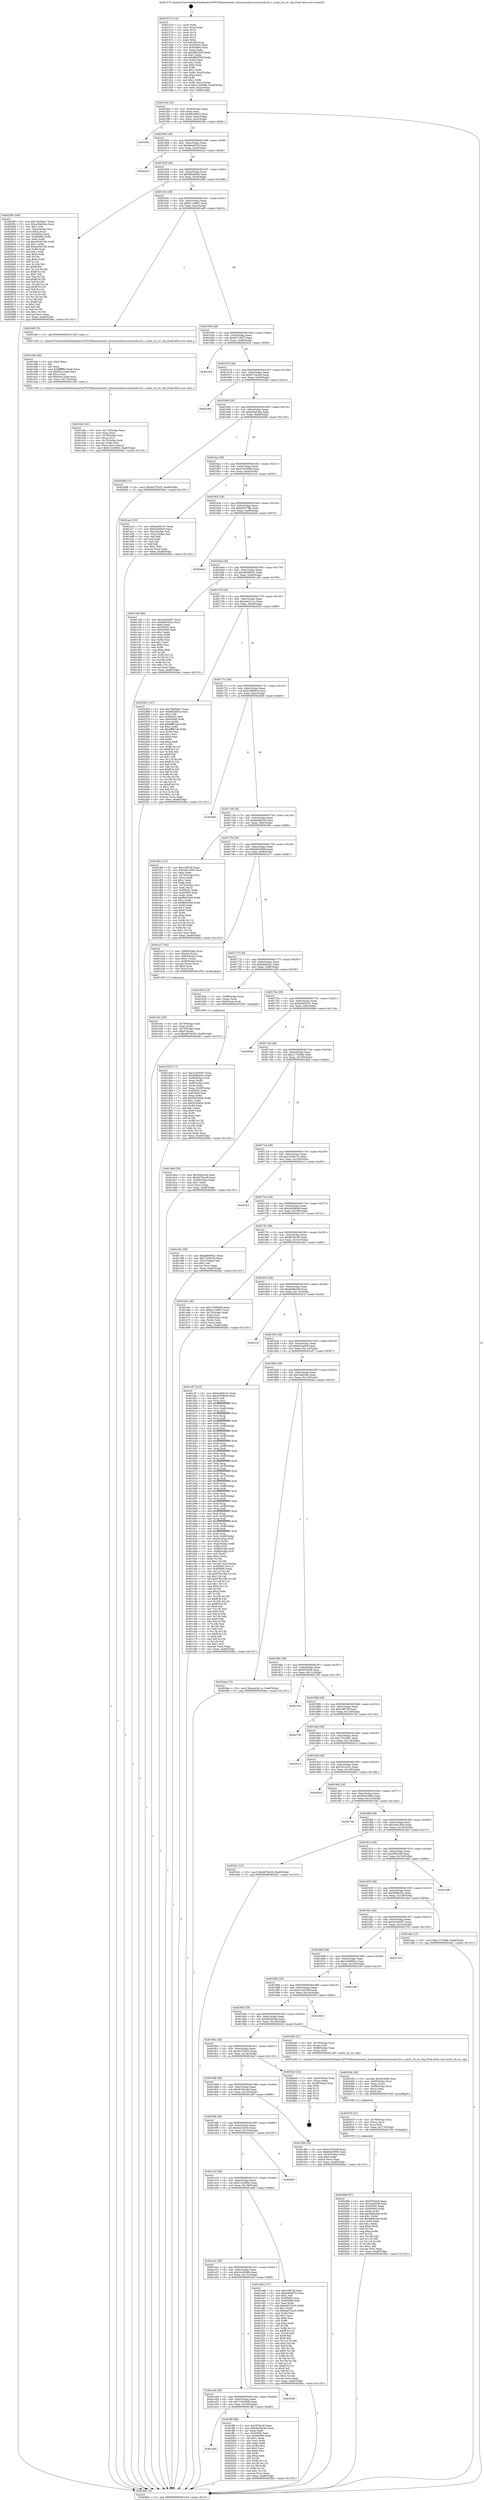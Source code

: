 digraph "0x401570" {
  label = "0x401570 (/mnt/c/Users/mathe/Desktop/tcc/POCII/binaries/extr_linuxsoundsocsunxisun4i-i2s.c_sun4i_i2s_wr_reg_Final-ollvm.out::main(0))"
  labelloc = "t"
  node[shape=record]

  Entry [label="",width=0.3,height=0.3,shape=circle,fillcolor=black,style=filled]
  "0x4015e4" [label="{
     0x4015e4 [32]\l
     | [instrs]\l
     &nbsp;&nbsp;0x4015e4 \<+6\>: mov -0xa8(%rbp),%eax\l
     &nbsp;&nbsp;0x4015ea \<+2\>: mov %eax,%ecx\l
     &nbsp;&nbsp;0x4015ec \<+6\>: sub $0x86249f23,%ecx\l
     &nbsp;&nbsp;0x4015f2 \<+6\>: mov %eax,-0xbc(%rbp)\l
     &nbsp;&nbsp;0x4015f8 \<+6\>: mov %ecx,-0xc0(%rbp)\l
     &nbsp;&nbsp;0x4015fe \<+6\>: je 000000000040236c \<main+0xdfc\>\l
  }"]
  "0x40236c" [label="{
     0x40236c\l
  }", style=dashed]
  "0x401604" [label="{
     0x401604 [28]\l
     | [instrs]\l
     &nbsp;&nbsp;0x401604 \<+5\>: jmp 0000000000401609 \<main+0x99\>\l
     &nbsp;&nbsp;0x401609 \<+6\>: mov -0xbc(%rbp),%eax\l
     &nbsp;&nbsp;0x40160f \<+5\>: sub $0x8daa5676,%eax\l
     &nbsp;&nbsp;0x401614 \<+6\>: mov %eax,-0xc4(%rbp)\l
     &nbsp;&nbsp;0x40161a \<+6\>: je 000000000040222e \<main+0xcbe\>\l
  }"]
  Exit [label="",width=0.3,height=0.3,shape=circle,fillcolor=black,style=filled,peripheries=2]
  "0x40222e" [label="{
     0x40222e\l
  }", style=dashed]
  "0x401620" [label="{
     0x401620 [28]\l
     | [instrs]\l
     &nbsp;&nbsp;0x401620 \<+5\>: jmp 0000000000401625 \<main+0xb5\>\l
     &nbsp;&nbsp;0x401625 \<+6\>: mov -0xbc(%rbp),%eax\l
     &nbsp;&nbsp;0x40162b \<+5\>: sub $0x8f2de63d,%eax\l
     &nbsp;&nbsp;0x401630 \<+6\>: mov %eax,-0xc8(%rbp)\l
     &nbsp;&nbsp;0x401636 \<+6\>: je 00000000004025f6 \<main+0x1086\>\l
  }"]
  "0x40208d" [label="{
     0x40208d [97]\l
     | [instrs]\l
     &nbsp;&nbsp;0x40208d \<+5\>: mov $0x5f78a26,%eax\l
     &nbsp;&nbsp;0x402092 \<+5\>: mov $0x1bbd24b,%esi\l
     &nbsp;&nbsp;0x402097 \<+7\>: mov 0x40505c,%edx\l
     &nbsp;&nbsp;0x40209e \<+8\>: mov 0x405060,%r8d\l
     &nbsp;&nbsp;0x4020a6 \<+3\>: mov %edx,%r9d\l
     &nbsp;&nbsp;0x4020a9 \<+7\>: add $0x49f6c6a9,%r9d\l
     &nbsp;&nbsp;0x4020b0 \<+4\>: sub $0x1,%r9d\l
     &nbsp;&nbsp;0x4020b4 \<+7\>: sub $0x49f6c6a9,%r9d\l
     &nbsp;&nbsp;0x4020bb \<+4\>: imul %r9d,%edx\l
     &nbsp;&nbsp;0x4020bf \<+3\>: and $0x1,%edx\l
     &nbsp;&nbsp;0x4020c2 \<+3\>: cmp $0x0,%edx\l
     &nbsp;&nbsp;0x4020c5 \<+4\>: sete %r10b\l
     &nbsp;&nbsp;0x4020c9 \<+4\>: cmp $0xa,%r8d\l
     &nbsp;&nbsp;0x4020cd \<+4\>: setl %r11b\l
     &nbsp;&nbsp;0x4020d1 \<+3\>: mov %r10b,%bl\l
     &nbsp;&nbsp;0x4020d4 \<+3\>: and %r11b,%bl\l
     &nbsp;&nbsp;0x4020d7 \<+3\>: xor %r11b,%r10b\l
     &nbsp;&nbsp;0x4020da \<+3\>: or %r10b,%bl\l
     &nbsp;&nbsp;0x4020dd \<+3\>: test $0x1,%bl\l
     &nbsp;&nbsp;0x4020e0 \<+3\>: cmovne %esi,%eax\l
     &nbsp;&nbsp;0x4020e3 \<+6\>: mov %eax,-0xa8(%rbp)\l
     &nbsp;&nbsp;0x4020e9 \<+5\>: jmp 00000000004028a1 \<main+0x1331\>\l
  }"]
  "0x4025f6" [label="{
     0x4025f6 [160]\l
     | [instrs]\l
     &nbsp;&nbsp;0x4025f6 \<+5\>: mov $0x78a3bbe7,%eax\l
     &nbsp;&nbsp;0x4025fb \<+5\>: mov $0xa30a02da,%ecx\l
     &nbsp;&nbsp;0x402600 \<+2\>: mov $0x1,%dl\l
     &nbsp;&nbsp;0x402602 \<+7\>: mov -0xa0(%rbp),%rsi\l
     &nbsp;&nbsp;0x402609 \<+6\>: movl $0x0,(%rsi)\l
     &nbsp;&nbsp;0x40260f \<+7\>: mov 0x40505c,%edi\l
     &nbsp;&nbsp;0x402616 \<+8\>: mov 0x405060,%r8d\l
     &nbsp;&nbsp;0x40261e \<+3\>: mov %edi,%r9d\l
     &nbsp;&nbsp;0x402621 \<+7\>: sub $0xa535e7d0,%r9d\l
     &nbsp;&nbsp;0x402628 \<+4\>: sub $0x1,%r9d\l
     &nbsp;&nbsp;0x40262c \<+7\>: add $0xa535e7d0,%r9d\l
     &nbsp;&nbsp;0x402633 \<+4\>: imul %r9d,%edi\l
     &nbsp;&nbsp;0x402637 \<+3\>: and $0x1,%edi\l
     &nbsp;&nbsp;0x40263a \<+3\>: cmp $0x0,%edi\l
     &nbsp;&nbsp;0x40263d \<+4\>: sete %r10b\l
     &nbsp;&nbsp;0x402641 \<+4\>: cmp $0xa,%r8d\l
     &nbsp;&nbsp;0x402645 \<+4\>: setl %r11b\l
     &nbsp;&nbsp;0x402649 \<+3\>: mov %r10b,%bl\l
     &nbsp;&nbsp;0x40264c \<+3\>: xor $0xff,%bl\l
     &nbsp;&nbsp;0x40264f \<+3\>: mov %r11b,%r14b\l
     &nbsp;&nbsp;0x402652 \<+4\>: xor $0xff,%r14b\l
     &nbsp;&nbsp;0x402656 \<+3\>: xor $0x1,%dl\l
     &nbsp;&nbsp;0x402659 \<+3\>: mov %bl,%r15b\l
     &nbsp;&nbsp;0x40265c \<+4\>: and $0xff,%r15b\l
     &nbsp;&nbsp;0x402660 \<+3\>: and %dl,%r10b\l
     &nbsp;&nbsp;0x402663 \<+3\>: mov %r14b,%r12b\l
     &nbsp;&nbsp;0x402666 \<+4\>: and $0xff,%r12b\l
     &nbsp;&nbsp;0x40266a \<+3\>: and %dl,%r11b\l
     &nbsp;&nbsp;0x40266d \<+3\>: or %r10b,%r15b\l
     &nbsp;&nbsp;0x402670 \<+3\>: or %r11b,%r12b\l
     &nbsp;&nbsp;0x402673 \<+3\>: xor %r12b,%r15b\l
     &nbsp;&nbsp;0x402676 \<+3\>: or %r14b,%bl\l
     &nbsp;&nbsp;0x402679 \<+3\>: xor $0xff,%bl\l
     &nbsp;&nbsp;0x40267c \<+3\>: or $0x1,%dl\l
     &nbsp;&nbsp;0x40267f \<+2\>: and %dl,%bl\l
     &nbsp;&nbsp;0x402681 \<+3\>: or %bl,%r15b\l
     &nbsp;&nbsp;0x402684 \<+4\>: test $0x1,%r15b\l
     &nbsp;&nbsp;0x402688 \<+3\>: cmovne %ecx,%eax\l
     &nbsp;&nbsp;0x40268b \<+6\>: mov %eax,-0xa8(%rbp)\l
     &nbsp;&nbsp;0x402691 \<+5\>: jmp 00000000004028a1 \<main+0x1331\>\l
  }"]
  "0x40163c" [label="{
     0x40163c [28]\l
     | [instrs]\l
     &nbsp;&nbsp;0x40163c \<+5\>: jmp 0000000000401641 \<main+0xd1\>\l
     &nbsp;&nbsp;0x401641 \<+6\>: mov -0xbc(%rbp),%eax\l
     &nbsp;&nbsp;0x401647 \<+5\>: sub $0x911c99e7,%eax\l
     &nbsp;&nbsp;0x40164c \<+6\>: mov %eax,-0xcc(%rbp)\l
     &nbsp;&nbsp;0x401652 \<+6\>: je 0000000000401e85 \<main+0x915\>\l
  }"]
  "0x402078" [label="{
     0x402078 [21]\l
     | [instrs]\l
     &nbsp;&nbsp;0x402078 \<+4\>: mov -0x78(%rbp),%rcx\l
     &nbsp;&nbsp;0x40207c \<+3\>: mov (%rcx),%rcx\l
     &nbsp;&nbsp;0x40207f \<+3\>: mov %rcx,%rdi\l
     &nbsp;&nbsp;0x402082 \<+6\>: mov %eax,-0x174(%rbp)\l
     &nbsp;&nbsp;0x402088 \<+5\>: call 0000000000401030 \<free@plt\>\l
     | [calls]\l
     &nbsp;&nbsp;0x401030 \{1\} (unknown)\l
  }"]
  "0x401e85" [label="{
     0x401e85 [5]\l
     | [instrs]\l
     &nbsp;&nbsp;0x401e85 \<+5\>: call 0000000000401160 \<next_i\>\l
     | [calls]\l
     &nbsp;&nbsp;0x401160 \{1\} (/mnt/c/Users/mathe/Desktop/tcc/POCII/binaries/extr_linuxsoundsocsunxisun4i-i2s.c_sun4i_i2s_wr_reg_Final-ollvm.out::next_i)\l
  }"]
  "0x401658" [label="{
     0x401658 [28]\l
     | [instrs]\l
     &nbsp;&nbsp;0x401658 \<+5\>: jmp 000000000040165d \<main+0xed\>\l
     &nbsp;&nbsp;0x40165d \<+6\>: mov -0xbc(%rbp),%eax\l
     &nbsp;&nbsp;0x401663 \<+5\>: sub $0x94718cf7,%eax\l
     &nbsp;&nbsp;0x401668 \<+6\>: mov %eax,-0xd0(%rbp)\l
     &nbsp;&nbsp;0x40166e \<+6\>: je 00000000004024cb \<main+0xf5b\>\l
  }"]
  "0x40205b" [label="{
     0x40205b [29]\l
     | [instrs]\l
     &nbsp;&nbsp;0x40205b \<+10\>: movabs $0x4030d6,%rdi\l
     &nbsp;&nbsp;0x402065 \<+4\>: mov -0x68(%rbp),%rcx\l
     &nbsp;&nbsp;0x402069 \<+2\>: mov %eax,(%rcx)\l
     &nbsp;&nbsp;0x40206b \<+4\>: mov -0x68(%rbp),%rcx\l
     &nbsp;&nbsp;0x40206f \<+2\>: mov (%rcx),%esi\l
     &nbsp;&nbsp;0x402071 \<+2\>: mov $0x0,%al\l
     &nbsp;&nbsp;0x402073 \<+5\>: call 0000000000401040 \<printf@plt\>\l
     | [calls]\l
     &nbsp;&nbsp;0x401040 \{1\} (unknown)\l
  }"]
  "0x4024cb" [label="{
     0x4024cb\l
  }", style=dashed]
  "0x401674" [label="{
     0x401674 [28]\l
     | [instrs]\l
     &nbsp;&nbsp;0x401674 \<+5\>: jmp 0000000000401679 \<main+0x109\>\l
     &nbsp;&nbsp;0x401679 \<+6\>: mov -0xbc(%rbp),%eax\l
     &nbsp;&nbsp;0x40167f \<+5\>: sub $0x971fa354,%eax\l
     &nbsp;&nbsp;0x401684 \<+6\>: mov %eax,-0xd4(%rbp)\l
     &nbsp;&nbsp;0x40168a \<+6\>: je 000000000040238a \<main+0xe1a\>\l
  }"]
  "0x401a64" [label="{
     0x401a64\l
  }", style=dashed]
  "0x40238a" [label="{
     0x40238a\l
  }", style=dashed]
  "0x401690" [label="{
     0x401690 [28]\l
     | [instrs]\l
     &nbsp;&nbsp;0x401690 \<+5\>: jmp 0000000000401695 \<main+0x125\>\l
     &nbsp;&nbsp;0x401695 \<+6\>: mov -0xbc(%rbp),%eax\l
     &nbsp;&nbsp;0x40169b \<+5\>: sub $0xa30a02da,%eax\l
     &nbsp;&nbsp;0x4016a0 \<+6\>: mov %eax,-0xd8(%rbp)\l
     &nbsp;&nbsp;0x4016a6 \<+6\>: je 0000000000402696 \<main+0x1126\>\l
  }"]
  "0x401ff0" [label="{
     0x401ff0 [86]\l
     | [instrs]\l
     &nbsp;&nbsp;0x401ff0 \<+5\>: mov $0x5f78a26,%eax\l
     &nbsp;&nbsp;0x401ff5 \<+5\>: mov $0x46d3a24b,%ecx\l
     &nbsp;&nbsp;0x401ffa \<+2\>: xor %edx,%edx\l
     &nbsp;&nbsp;0x401ffc \<+7\>: mov 0x40505c,%esi\l
     &nbsp;&nbsp;0x402003 \<+7\>: mov 0x405060,%edi\l
     &nbsp;&nbsp;0x40200a \<+3\>: sub $0x1,%edx\l
     &nbsp;&nbsp;0x40200d \<+3\>: mov %esi,%r8d\l
     &nbsp;&nbsp;0x402010 \<+3\>: add %edx,%r8d\l
     &nbsp;&nbsp;0x402013 \<+4\>: imul %r8d,%esi\l
     &nbsp;&nbsp;0x402017 \<+3\>: and $0x1,%esi\l
     &nbsp;&nbsp;0x40201a \<+3\>: cmp $0x0,%esi\l
     &nbsp;&nbsp;0x40201d \<+4\>: sete %r9b\l
     &nbsp;&nbsp;0x402021 \<+3\>: cmp $0xa,%edi\l
     &nbsp;&nbsp;0x402024 \<+4\>: setl %r10b\l
     &nbsp;&nbsp;0x402028 \<+3\>: mov %r9b,%r11b\l
     &nbsp;&nbsp;0x40202b \<+3\>: and %r10b,%r11b\l
     &nbsp;&nbsp;0x40202e \<+3\>: xor %r10b,%r9b\l
     &nbsp;&nbsp;0x402031 \<+3\>: or %r9b,%r11b\l
     &nbsp;&nbsp;0x402034 \<+4\>: test $0x1,%r11b\l
     &nbsp;&nbsp;0x402038 \<+3\>: cmovne %ecx,%eax\l
     &nbsp;&nbsp;0x40203b \<+6\>: mov %eax,-0xa8(%rbp)\l
     &nbsp;&nbsp;0x402041 \<+5\>: jmp 00000000004028a1 \<main+0x1331\>\l
  }"]
  "0x402696" [label="{
     0x402696 [15]\l
     | [instrs]\l
     &nbsp;&nbsp;0x402696 \<+10\>: movl $0x4a370325,-0xa8(%rbp)\l
     &nbsp;&nbsp;0x4026a0 \<+5\>: jmp 00000000004028a1 \<main+0x1331\>\l
  }"]
  "0x4016ac" [label="{
     0x4016ac [28]\l
     | [instrs]\l
     &nbsp;&nbsp;0x4016ac \<+5\>: jmp 00000000004016b1 \<main+0x141\>\l
     &nbsp;&nbsp;0x4016b1 \<+6\>: mov -0xbc(%rbp),%eax\l
     &nbsp;&nbsp;0x4016b7 \<+5\>: sub $0xa7a2006b,%eax\l
     &nbsp;&nbsp;0x4016bc \<+6\>: mov %eax,-0xdc(%rbp)\l
     &nbsp;&nbsp;0x4016c2 \<+6\>: je 0000000000401ac2 \<main+0x552\>\l
  }"]
  "0x401a48" [label="{
     0x401a48 [28]\l
     | [instrs]\l
     &nbsp;&nbsp;0x401a48 \<+5\>: jmp 0000000000401a4d \<main+0x4dd\>\l
     &nbsp;&nbsp;0x401a4d \<+6\>: mov -0xbc(%rbp),%eax\l
     &nbsp;&nbsp;0x401a53 \<+5\>: sub $0x715056d6,%eax\l
     &nbsp;&nbsp;0x401a58 \<+6\>: mov %eax,-0x160(%rbp)\l
     &nbsp;&nbsp;0x401a5e \<+6\>: je 0000000000401ff0 \<main+0xa80\>\l
  }"]
  "0x401ac2" [label="{
     0x401ac2 [53]\l
     | [instrs]\l
     &nbsp;&nbsp;0x401ac2 \<+5\>: mov $0xbe494101,%eax\l
     &nbsp;&nbsp;0x401ac7 \<+5\>: mov $0xfc43a9c9,%ecx\l
     &nbsp;&nbsp;0x401acc \<+6\>: mov -0xa2(%rbp),%dl\l
     &nbsp;&nbsp;0x401ad2 \<+7\>: mov -0xa1(%rbp),%sil\l
     &nbsp;&nbsp;0x401ad9 \<+3\>: mov %dl,%dil\l
     &nbsp;&nbsp;0x401adc \<+3\>: and %sil,%dil\l
     &nbsp;&nbsp;0x401adf \<+3\>: xor %sil,%dl\l
     &nbsp;&nbsp;0x401ae2 \<+3\>: or %dl,%dil\l
     &nbsp;&nbsp;0x401ae5 \<+4\>: test $0x1,%dil\l
     &nbsp;&nbsp;0x401ae9 \<+3\>: cmovne %ecx,%eax\l
     &nbsp;&nbsp;0x401aec \<+6\>: mov %eax,-0xa8(%rbp)\l
     &nbsp;&nbsp;0x401af2 \<+5\>: jmp 00000000004028a1 \<main+0x1331\>\l
  }"]
  "0x4016c8" [label="{
     0x4016c8 [28]\l
     | [instrs]\l
     &nbsp;&nbsp;0x4016c8 \<+5\>: jmp 00000000004016cd \<main+0x15d\>\l
     &nbsp;&nbsp;0x4016cd \<+6\>: mov -0xbc(%rbp),%eax\l
     &nbsp;&nbsp;0x4016d3 \<+5\>: sub $0xa85279fa,%eax\l
     &nbsp;&nbsp;0x4016d8 \<+6\>: mov %eax,-0xe0(%rbp)\l
     &nbsp;&nbsp;0x4016de \<+6\>: je 00000000004024ed \<main+0xf7d\>\l
  }"]
  "0x4028a1" [label="{
     0x4028a1 [5]\l
     | [instrs]\l
     &nbsp;&nbsp;0x4028a1 \<+5\>: jmp 00000000004015e4 \<main+0x74\>\l
  }"]
  "0x401570" [label="{
     0x401570 [116]\l
     | [instrs]\l
     &nbsp;&nbsp;0x401570 \<+1\>: push %rbp\l
     &nbsp;&nbsp;0x401571 \<+3\>: mov %rsp,%rbp\l
     &nbsp;&nbsp;0x401574 \<+2\>: push %r15\l
     &nbsp;&nbsp;0x401576 \<+2\>: push %r14\l
     &nbsp;&nbsp;0x401578 \<+2\>: push %r13\l
     &nbsp;&nbsp;0x40157a \<+2\>: push %r12\l
     &nbsp;&nbsp;0x40157c \<+1\>: push %rbx\l
     &nbsp;&nbsp;0x40157d \<+7\>: sub $0x188,%rsp\l
     &nbsp;&nbsp;0x401584 \<+7\>: mov 0x40505c,%eax\l
     &nbsp;&nbsp;0x40158b \<+7\>: mov 0x405060,%ecx\l
     &nbsp;&nbsp;0x401592 \<+2\>: mov %eax,%edx\l
     &nbsp;&nbsp;0x401594 \<+6\>: sub $0xdf62592f,%edx\l
     &nbsp;&nbsp;0x40159a \<+3\>: sub $0x1,%edx\l
     &nbsp;&nbsp;0x40159d \<+6\>: add $0xdf62592f,%edx\l
     &nbsp;&nbsp;0x4015a3 \<+3\>: imul %edx,%eax\l
     &nbsp;&nbsp;0x4015a6 \<+3\>: and $0x1,%eax\l
     &nbsp;&nbsp;0x4015a9 \<+3\>: cmp $0x0,%eax\l
     &nbsp;&nbsp;0x4015ac \<+4\>: sete %r8b\l
     &nbsp;&nbsp;0x4015b0 \<+4\>: and $0x1,%r8b\l
     &nbsp;&nbsp;0x4015b4 \<+7\>: mov %r8b,-0xa2(%rbp)\l
     &nbsp;&nbsp;0x4015bb \<+3\>: cmp $0xa,%ecx\l
     &nbsp;&nbsp;0x4015be \<+4\>: setl %r8b\l
     &nbsp;&nbsp;0x4015c2 \<+4\>: and $0x1,%r8b\l
     &nbsp;&nbsp;0x4015c6 \<+7\>: mov %r8b,-0xa1(%rbp)\l
     &nbsp;&nbsp;0x4015cd \<+10\>: movl $0xa7a2006b,-0xa8(%rbp)\l
     &nbsp;&nbsp;0x4015d7 \<+6\>: mov %edi,-0xac(%rbp)\l
     &nbsp;&nbsp;0x4015dd \<+7\>: mov %rsi,-0xb8(%rbp)\l
  }"]
  "0x40254f" [label="{
     0x40254f\l
  }", style=dashed]
  "0x4024ed" [label="{
     0x4024ed\l
  }", style=dashed]
  "0x4016e4" [label="{
     0x4016e4 [28]\l
     | [instrs]\l
     &nbsp;&nbsp;0x4016e4 \<+5\>: jmp 00000000004016e9 \<main+0x179\>\l
     &nbsp;&nbsp;0x4016e9 \<+6\>: mov -0xbc(%rbp),%eax\l
     &nbsp;&nbsp;0x4016ef \<+5\>: sub $0xa8b08921,%eax\l
     &nbsp;&nbsp;0x4016f4 \<+6\>: mov %eax,-0xe4(%rbp)\l
     &nbsp;&nbsp;0x4016fa \<+6\>: je 0000000000401cd0 \<main+0x760\>\l
  }"]
  "0x401a2c" [label="{
     0x401a2c [28]\l
     | [instrs]\l
     &nbsp;&nbsp;0x401a2c \<+5\>: jmp 0000000000401a31 \<main+0x4c1\>\l
     &nbsp;&nbsp;0x401a31 \<+6\>: mov -0xbc(%rbp),%eax\l
     &nbsp;&nbsp;0x401a37 \<+5\>: sub $0x53a3048b,%eax\l
     &nbsp;&nbsp;0x401a3c \<+6\>: mov %eax,-0x15c(%rbp)\l
     &nbsp;&nbsp;0x401a42 \<+6\>: je 000000000040254f \<main+0xfdf\>\l
  }"]
  "0x401cd0" [label="{
     0x401cd0 [86]\l
     | [instrs]\l
     &nbsp;&nbsp;0x401cd0 \<+5\>: mov $0x3c434597,%eax\l
     &nbsp;&nbsp;0x401cd5 \<+5\>: mov $0xbdf4342c,%ecx\l
     &nbsp;&nbsp;0x401cda \<+2\>: xor %edx,%edx\l
     &nbsp;&nbsp;0x401cdc \<+7\>: mov 0x40505c,%esi\l
     &nbsp;&nbsp;0x401ce3 \<+7\>: mov 0x405060,%edi\l
     &nbsp;&nbsp;0x401cea \<+3\>: sub $0x1,%edx\l
     &nbsp;&nbsp;0x401ced \<+3\>: mov %esi,%r8d\l
     &nbsp;&nbsp;0x401cf0 \<+3\>: add %edx,%r8d\l
     &nbsp;&nbsp;0x401cf3 \<+4\>: imul %r8d,%esi\l
     &nbsp;&nbsp;0x401cf7 \<+3\>: and $0x1,%esi\l
     &nbsp;&nbsp;0x401cfa \<+3\>: cmp $0x0,%esi\l
     &nbsp;&nbsp;0x401cfd \<+4\>: sete %r9b\l
     &nbsp;&nbsp;0x401d01 \<+3\>: cmp $0xa,%edi\l
     &nbsp;&nbsp;0x401d04 \<+4\>: setl %r10b\l
     &nbsp;&nbsp;0x401d08 \<+3\>: mov %r9b,%r11b\l
     &nbsp;&nbsp;0x401d0b \<+3\>: and %r10b,%r11b\l
     &nbsp;&nbsp;0x401d0e \<+3\>: xor %r10b,%r9b\l
     &nbsp;&nbsp;0x401d11 \<+3\>: or %r9b,%r11b\l
     &nbsp;&nbsp;0x401d14 \<+4\>: test $0x1,%r11b\l
     &nbsp;&nbsp;0x401d18 \<+3\>: cmovne %ecx,%eax\l
     &nbsp;&nbsp;0x401d1b \<+6\>: mov %eax,-0xa8(%rbp)\l
     &nbsp;&nbsp;0x401d21 \<+5\>: jmp 00000000004028a1 \<main+0x1331\>\l
  }"]
  "0x401700" [label="{
     0x401700 [28]\l
     | [instrs]\l
     &nbsp;&nbsp;0x401700 \<+5\>: jmp 0000000000401705 \<main+0x195\>\l
     &nbsp;&nbsp;0x401705 \<+6\>: mov -0xbc(%rbp),%eax\l
     &nbsp;&nbsp;0x40170b \<+5\>: sub $0xacb2a11a,%eax\l
     &nbsp;&nbsp;0x401710 \<+6\>: mov %eax,-0xe8(%rbp)\l
     &nbsp;&nbsp;0x401716 \<+6\>: je 0000000000402563 \<main+0xff3\>\l
  }"]
  "0x401edb" [label="{
     0x401edb [147]\l
     | [instrs]\l
     &nbsp;&nbsp;0x401edb \<+5\>: mov $0xcc8f728,%eax\l
     &nbsp;&nbsp;0x401ee0 \<+5\>: mov $0xb4efe078,%ecx\l
     &nbsp;&nbsp;0x401ee5 \<+2\>: mov $0x1,%dl\l
     &nbsp;&nbsp;0x401ee7 \<+7\>: mov 0x40505c,%esi\l
     &nbsp;&nbsp;0x401eee \<+7\>: mov 0x405060,%edi\l
     &nbsp;&nbsp;0x401ef5 \<+3\>: mov %esi,%r8d\l
     &nbsp;&nbsp;0x401ef8 \<+7\>: add $0xba972a25,%r8d\l
     &nbsp;&nbsp;0x401eff \<+4\>: sub $0x1,%r8d\l
     &nbsp;&nbsp;0x401f03 \<+7\>: sub $0xba972a25,%r8d\l
     &nbsp;&nbsp;0x401f0a \<+4\>: imul %r8d,%esi\l
     &nbsp;&nbsp;0x401f0e \<+3\>: and $0x1,%esi\l
     &nbsp;&nbsp;0x401f11 \<+3\>: cmp $0x0,%esi\l
     &nbsp;&nbsp;0x401f14 \<+4\>: sete %r9b\l
     &nbsp;&nbsp;0x401f18 \<+3\>: cmp $0xa,%edi\l
     &nbsp;&nbsp;0x401f1b \<+4\>: setl %r10b\l
     &nbsp;&nbsp;0x401f1f \<+3\>: mov %r9b,%r11b\l
     &nbsp;&nbsp;0x401f22 \<+4\>: xor $0xff,%r11b\l
     &nbsp;&nbsp;0x401f26 \<+3\>: mov %r10b,%bl\l
     &nbsp;&nbsp;0x401f29 \<+3\>: xor $0xff,%bl\l
     &nbsp;&nbsp;0x401f2c \<+3\>: xor $0x0,%dl\l
     &nbsp;&nbsp;0x401f2f \<+3\>: mov %r11b,%r14b\l
     &nbsp;&nbsp;0x401f32 \<+4\>: and $0x0,%r14b\l
     &nbsp;&nbsp;0x401f36 \<+3\>: and %dl,%r9b\l
     &nbsp;&nbsp;0x401f39 \<+3\>: mov %bl,%r15b\l
     &nbsp;&nbsp;0x401f3c \<+4\>: and $0x0,%r15b\l
     &nbsp;&nbsp;0x401f40 \<+3\>: and %dl,%r10b\l
     &nbsp;&nbsp;0x401f43 \<+3\>: or %r9b,%r14b\l
     &nbsp;&nbsp;0x401f46 \<+3\>: or %r10b,%r15b\l
     &nbsp;&nbsp;0x401f49 \<+3\>: xor %r15b,%r14b\l
     &nbsp;&nbsp;0x401f4c \<+3\>: or %bl,%r11b\l
     &nbsp;&nbsp;0x401f4f \<+4\>: xor $0xff,%r11b\l
     &nbsp;&nbsp;0x401f53 \<+3\>: or $0x0,%dl\l
     &nbsp;&nbsp;0x401f56 \<+3\>: and %dl,%r11b\l
     &nbsp;&nbsp;0x401f59 \<+3\>: or %r11b,%r14b\l
     &nbsp;&nbsp;0x401f5c \<+4\>: test $0x1,%r14b\l
     &nbsp;&nbsp;0x401f60 \<+3\>: cmovne %ecx,%eax\l
     &nbsp;&nbsp;0x401f63 \<+6\>: mov %eax,-0xa8(%rbp)\l
     &nbsp;&nbsp;0x401f69 \<+5\>: jmp 00000000004028a1 \<main+0x1331\>\l
  }"]
  "0x402563" [label="{
     0x402563 [147]\l
     | [instrs]\l
     &nbsp;&nbsp;0x402563 \<+5\>: mov $0x78a3bbe7,%eax\l
     &nbsp;&nbsp;0x402568 \<+5\>: mov $0x8f2de63d,%ecx\l
     &nbsp;&nbsp;0x40256d \<+2\>: mov $0x1,%dl\l
     &nbsp;&nbsp;0x40256f \<+7\>: mov 0x40505c,%esi\l
     &nbsp;&nbsp;0x402576 \<+7\>: mov 0x405060,%edi\l
     &nbsp;&nbsp;0x40257d \<+3\>: mov %esi,%r8d\l
     &nbsp;&nbsp;0x402580 \<+7\>: add $0xbfff91a8,%r8d\l
     &nbsp;&nbsp;0x402587 \<+4\>: sub $0x1,%r8d\l
     &nbsp;&nbsp;0x40258b \<+7\>: sub $0xbfff91a8,%r8d\l
     &nbsp;&nbsp;0x402592 \<+4\>: imul %r8d,%esi\l
     &nbsp;&nbsp;0x402596 \<+3\>: and $0x1,%esi\l
     &nbsp;&nbsp;0x402599 \<+3\>: cmp $0x0,%esi\l
     &nbsp;&nbsp;0x40259c \<+4\>: sete %r9b\l
     &nbsp;&nbsp;0x4025a0 \<+3\>: cmp $0xa,%edi\l
     &nbsp;&nbsp;0x4025a3 \<+4\>: setl %r10b\l
     &nbsp;&nbsp;0x4025a7 \<+3\>: mov %r9b,%r11b\l
     &nbsp;&nbsp;0x4025aa \<+4\>: xor $0xff,%r11b\l
     &nbsp;&nbsp;0x4025ae \<+3\>: mov %r10b,%bl\l
     &nbsp;&nbsp;0x4025b1 \<+3\>: xor $0xff,%bl\l
     &nbsp;&nbsp;0x4025b4 \<+3\>: xor $0x1,%dl\l
     &nbsp;&nbsp;0x4025b7 \<+3\>: mov %r11b,%r14b\l
     &nbsp;&nbsp;0x4025ba \<+4\>: and $0xff,%r14b\l
     &nbsp;&nbsp;0x4025be \<+3\>: and %dl,%r9b\l
     &nbsp;&nbsp;0x4025c1 \<+3\>: mov %bl,%r15b\l
     &nbsp;&nbsp;0x4025c4 \<+4\>: and $0xff,%r15b\l
     &nbsp;&nbsp;0x4025c8 \<+3\>: and %dl,%r10b\l
     &nbsp;&nbsp;0x4025cb \<+3\>: or %r9b,%r14b\l
     &nbsp;&nbsp;0x4025ce \<+3\>: or %r10b,%r15b\l
     &nbsp;&nbsp;0x4025d1 \<+3\>: xor %r15b,%r14b\l
     &nbsp;&nbsp;0x4025d4 \<+3\>: or %bl,%r11b\l
     &nbsp;&nbsp;0x4025d7 \<+4\>: xor $0xff,%r11b\l
     &nbsp;&nbsp;0x4025db \<+3\>: or $0x1,%dl\l
     &nbsp;&nbsp;0x4025de \<+3\>: and %dl,%r11b\l
     &nbsp;&nbsp;0x4025e1 \<+3\>: or %r11b,%r14b\l
     &nbsp;&nbsp;0x4025e4 \<+4\>: test $0x1,%r14b\l
     &nbsp;&nbsp;0x4025e8 \<+3\>: cmovne %ecx,%eax\l
     &nbsp;&nbsp;0x4025eb \<+6\>: mov %eax,-0xa8(%rbp)\l
     &nbsp;&nbsp;0x4025f1 \<+5\>: jmp 00000000004028a1 \<main+0x1331\>\l
  }"]
  "0x40171c" [label="{
     0x40171c [28]\l
     | [instrs]\l
     &nbsp;&nbsp;0x40171c \<+5\>: jmp 0000000000401721 \<main+0x1b1\>\l
     &nbsp;&nbsp;0x401721 \<+6\>: mov -0xbc(%rbp),%eax\l
     &nbsp;&nbsp;0x401727 \<+5\>: sub $0xb1f9b8c4,%eax\l
     &nbsp;&nbsp;0x40172c \<+6\>: mov %eax,-0xec(%rbp)\l
     &nbsp;&nbsp;0x401732 \<+6\>: je 00000000004020fd \<main+0xb8d\>\l
  }"]
  "0x401a10" [label="{
     0x401a10 [28]\l
     | [instrs]\l
     &nbsp;&nbsp;0x401a10 \<+5\>: jmp 0000000000401a15 \<main+0x4a5\>\l
     &nbsp;&nbsp;0x401a15 \<+6\>: mov -0xbc(%rbp),%eax\l
     &nbsp;&nbsp;0x401a1b \<+5\>: sub $0x5122495b,%eax\l
     &nbsp;&nbsp;0x401a20 \<+6\>: mov %eax,-0x158(%rbp)\l
     &nbsp;&nbsp;0x401a26 \<+6\>: je 0000000000401edb \<main+0x96b\>\l
  }"]
  "0x4020fd" [label="{
     0x4020fd\l
  }", style=dashed]
  "0x401738" [label="{
     0x401738 [28]\l
     | [instrs]\l
     &nbsp;&nbsp;0x401738 \<+5\>: jmp 000000000040173d \<main+0x1cd\>\l
     &nbsp;&nbsp;0x40173d \<+6\>: mov -0xbc(%rbp),%eax\l
     &nbsp;&nbsp;0x401743 \<+5\>: sub $0xb4efe078,%eax\l
     &nbsp;&nbsp;0x401748 \<+6\>: mov %eax,-0xf0(%rbp)\l
     &nbsp;&nbsp;0x40174e \<+6\>: je 0000000000401f6e \<main+0x9fe\>\l
  }"]
  "0x402827" [label="{
     0x402827\l
  }", style=dashed]
  "0x401f6e" [label="{
     0x401f6e [115]\l
     | [instrs]\l
     &nbsp;&nbsp;0x401f6e \<+5\>: mov $0xcc8f728,%eax\l
     &nbsp;&nbsp;0x401f73 \<+5\>: mov $0x2dd12f95,%ecx\l
     &nbsp;&nbsp;0x401f78 \<+2\>: xor %edx,%edx\l
     &nbsp;&nbsp;0x401f7a \<+4\>: mov -0x70(%rbp),%rsi\l
     &nbsp;&nbsp;0x401f7e \<+2\>: mov (%rsi),%edi\l
     &nbsp;&nbsp;0x401f80 \<+3\>: sub $0x1,%edx\l
     &nbsp;&nbsp;0x401f83 \<+2\>: sub %edx,%edi\l
     &nbsp;&nbsp;0x401f85 \<+4\>: mov -0x70(%rbp),%rsi\l
     &nbsp;&nbsp;0x401f89 \<+2\>: mov %edi,(%rsi)\l
     &nbsp;&nbsp;0x401f8b \<+7\>: mov 0x40505c,%edx\l
     &nbsp;&nbsp;0x401f92 \<+7\>: mov 0x405060,%edi\l
     &nbsp;&nbsp;0x401f99 \<+3\>: mov %edx,%r8d\l
     &nbsp;&nbsp;0x401f9c \<+7\>: add $0xff3d329d,%r8d\l
     &nbsp;&nbsp;0x401fa3 \<+4\>: sub $0x1,%r8d\l
     &nbsp;&nbsp;0x401fa7 \<+7\>: sub $0xff3d329d,%r8d\l
     &nbsp;&nbsp;0x401fae \<+4\>: imul %r8d,%edx\l
     &nbsp;&nbsp;0x401fb2 \<+3\>: and $0x1,%edx\l
     &nbsp;&nbsp;0x401fb5 \<+3\>: cmp $0x0,%edx\l
     &nbsp;&nbsp;0x401fb8 \<+4\>: sete %r9b\l
     &nbsp;&nbsp;0x401fbc \<+3\>: cmp $0xa,%edi\l
     &nbsp;&nbsp;0x401fbf \<+4\>: setl %r10b\l
     &nbsp;&nbsp;0x401fc3 \<+3\>: mov %r9b,%r11b\l
     &nbsp;&nbsp;0x401fc6 \<+3\>: and %r10b,%r11b\l
     &nbsp;&nbsp;0x401fc9 \<+3\>: xor %r10b,%r9b\l
     &nbsp;&nbsp;0x401fcc \<+3\>: or %r9b,%r11b\l
     &nbsp;&nbsp;0x401fcf \<+4\>: test $0x1,%r11b\l
     &nbsp;&nbsp;0x401fd3 \<+3\>: cmovne %ecx,%eax\l
     &nbsp;&nbsp;0x401fd6 \<+6\>: mov %eax,-0xa8(%rbp)\l
     &nbsp;&nbsp;0x401fdc \<+5\>: jmp 00000000004028a1 \<main+0x1331\>\l
  }"]
  "0x401754" [label="{
     0x401754 [28]\l
     | [instrs]\l
     &nbsp;&nbsp;0x401754 \<+5\>: jmp 0000000000401759 \<main+0x1e9\>\l
     &nbsp;&nbsp;0x401759 \<+6\>: mov -0xbc(%rbp),%eax\l
     &nbsp;&nbsp;0x40175f \<+5\>: sub $0xb9a33006,%eax\l
     &nbsp;&nbsp;0x401764 \<+6\>: mov %eax,-0xf4(%rbp)\l
     &nbsp;&nbsp;0x40176a \<+6\>: je 0000000000401e17 \<main+0x8a7\>\l
  }"]
  "0x401eb2" [label="{
     0x401eb2 [41]\l
     | [instrs]\l
     &nbsp;&nbsp;0x401eb2 \<+6\>: mov -0x170(%rbp),%ecx\l
     &nbsp;&nbsp;0x401eb8 \<+3\>: imul %eax,%ecx\l
     &nbsp;&nbsp;0x401ebb \<+4\>: mov -0x78(%rbp),%rsi\l
     &nbsp;&nbsp;0x401ebf \<+3\>: mov (%rsi),%rsi\l
     &nbsp;&nbsp;0x401ec2 \<+4\>: mov -0x70(%rbp),%rdi\l
     &nbsp;&nbsp;0x401ec6 \<+3\>: movslq (%rdi),%rdi\l
     &nbsp;&nbsp;0x401ec9 \<+3\>: mov %ecx,(%rsi,%rdi,4)\l
     &nbsp;&nbsp;0x401ecc \<+10\>: movl $0x5122495b,-0xa8(%rbp)\l
     &nbsp;&nbsp;0x401ed6 \<+5\>: jmp 00000000004028a1 \<main+0x1331\>\l
  }"]
  "0x401e17" [label="{
     0x401e17 [42]\l
     | [instrs]\l
     &nbsp;&nbsp;0x401e17 \<+7\>: mov -0x88(%rbp),%rax\l
     &nbsp;&nbsp;0x401e1e \<+6\>: movl $0x64,(%rax)\l
     &nbsp;&nbsp;0x401e24 \<+4\>: mov -0x80(%rbp),%rax\l
     &nbsp;&nbsp;0x401e28 \<+6\>: movl $0x1,(%rax)\l
     &nbsp;&nbsp;0x401e2e \<+4\>: mov -0x80(%rbp),%rax\l
     &nbsp;&nbsp;0x401e32 \<+3\>: movslq (%rax),%rax\l
     &nbsp;&nbsp;0x401e35 \<+4\>: shl $0x2,%rax\l
     &nbsp;&nbsp;0x401e39 \<+3\>: mov %rax,%rdi\l
     &nbsp;&nbsp;0x401e3c \<+5\>: call 0000000000401050 \<malloc@plt\>\l
     | [calls]\l
     &nbsp;&nbsp;0x401050 \{1\} (unknown)\l
  }"]
  "0x401770" [label="{
     0x401770 [28]\l
     | [instrs]\l
     &nbsp;&nbsp;0x401770 \<+5\>: jmp 0000000000401775 \<main+0x205\>\l
     &nbsp;&nbsp;0x401775 \<+6\>: mov -0xbc(%rbp),%eax\l
     &nbsp;&nbsp;0x40177b \<+5\>: sub $0xbdf4342c,%eax\l
     &nbsp;&nbsp;0x401780 \<+6\>: mov %eax,-0xf8(%rbp)\l
     &nbsp;&nbsp;0x401786 \<+6\>: je 0000000000401d26 \<main+0x7b6\>\l
  }"]
  "0x401e8a" [label="{
     0x401e8a [40]\l
     | [instrs]\l
     &nbsp;&nbsp;0x401e8a \<+5\>: mov $0x2,%ecx\l
     &nbsp;&nbsp;0x401e8f \<+1\>: cltd\l
     &nbsp;&nbsp;0x401e90 \<+2\>: idiv %ecx\l
     &nbsp;&nbsp;0x401e92 \<+6\>: imul $0xfffffffe,%edx,%ecx\l
     &nbsp;&nbsp;0x401e98 \<+6\>: sub $0x95e12a49,%ecx\l
     &nbsp;&nbsp;0x401e9e \<+3\>: add $0x1,%ecx\l
     &nbsp;&nbsp;0x401ea1 \<+6\>: add $0x95e12a49,%ecx\l
     &nbsp;&nbsp;0x401ea7 \<+6\>: mov %ecx,-0x170(%rbp)\l
     &nbsp;&nbsp;0x401ead \<+5\>: call 0000000000401160 \<next_i\>\l
     | [calls]\l
     &nbsp;&nbsp;0x401160 \{1\} (/mnt/c/Users/mathe/Desktop/tcc/POCII/binaries/extr_linuxsoundsocsunxisun4i-i2s.c_sun4i_i2s_wr_reg_Final-ollvm.out::next_i)\l
  }"]
  "0x401d26" [label="{
     0x401d26 [19]\l
     | [instrs]\l
     &nbsp;&nbsp;0x401d26 \<+7\>: mov -0x98(%rbp),%rax\l
     &nbsp;&nbsp;0x401d2d \<+3\>: mov (%rax),%rax\l
     &nbsp;&nbsp;0x401d30 \<+4\>: mov 0x8(%rax),%rdi\l
     &nbsp;&nbsp;0x401d34 \<+5\>: call 0000000000401060 \<atoi@plt\>\l
     | [calls]\l
     &nbsp;&nbsp;0x401060 \{1\} (unknown)\l
  }"]
  "0x40178c" [label="{
     0x40178c [28]\l
     | [instrs]\l
     &nbsp;&nbsp;0x40178c \<+5\>: jmp 0000000000401791 \<main+0x221\>\l
     &nbsp;&nbsp;0x401791 \<+6\>: mov -0xbc(%rbp),%eax\l
     &nbsp;&nbsp;0x401797 \<+5\>: sub $0xbe494101,%eax\l
     &nbsp;&nbsp;0x40179c \<+6\>: mov %eax,-0xfc(%rbp)\l
     &nbsp;&nbsp;0x4017a2 \<+6\>: je 00000000004026bd \<main+0x114d\>\l
  }"]
  "0x401e41" [label="{
     0x401e41 [32]\l
     | [instrs]\l
     &nbsp;&nbsp;0x401e41 \<+4\>: mov -0x78(%rbp),%rdi\l
     &nbsp;&nbsp;0x401e45 \<+3\>: mov %rax,(%rdi)\l
     &nbsp;&nbsp;0x401e48 \<+4\>: mov -0x70(%rbp),%rax\l
     &nbsp;&nbsp;0x401e4c \<+6\>: movl $0x0,(%rax)\l
     &nbsp;&nbsp;0x401e52 \<+10\>: movl $0xd67fec09,-0xa8(%rbp)\l
     &nbsp;&nbsp;0x401e5c \<+5\>: jmp 00000000004028a1 \<main+0x1331\>\l
  }"]
  "0x4026bd" [label="{
     0x4026bd\l
  }", style=dashed]
  "0x4017a8" [label="{
     0x4017a8 [28]\l
     | [instrs]\l
     &nbsp;&nbsp;0x4017a8 \<+5\>: jmp 00000000004017ad \<main+0x23d\>\l
     &nbsp;&nbsp;0x4017ad \<+6\>: mov -0xbc(%rbp),%eax\l
     &nbsp;&nbsp;0x4017b3 \<+5\>: sub $0xc175c9db,%eax\l
     &nbsp;&nbsp;0x4017b8 \<+6\>: mov %eax,-0x100(%rbp)\l
     &nbsp;&nbsp;0x4017be \<+6\>: je 0000000000401dbd \<main+0x84d\>\l
  }"]
  "0x4019f4" [label="{
     0x4019f4 [28]\l
     | [instrs]\l
     &nbsp;&nbsp;0x4019f4 \<+5\>: jmp 00000000004019f9 \<main+0x489\>\l
     &nbsp;&nbsp;0x4019f9 \<+6\>: mov -0xbc(%rbp),%eax\l
     &nbsp;&nbsp;0x4019ff \<+5\>: sub $0x4e2234c0,%eax\l
     &nbsp;&nbsp;0x401a04 \<+6\>: mov %eax,-0x154(%rbp)\l
     &nbsp;&nbsp;0x401a0a \<+6\>: je 0000000000402827 \<main+0x12b7\>\l
  }"]
  "0x401dbd" [label="{
     0x401dbd [30]\l
     | [instrs]\l
     &nbsp;&nbsp;0x401dbd \<+5\>: mov $0x2f56c2fd,%eax\l
     &nbsp;&nbsp;0x401dc2 \<+5\>: mov $0x4b78ec46,%ecx\l
     &nbsp;&nbsp;0x401dc7 \<+3\>: mov -0x30(%rbp),%edx\l
     &nbsp;&nbsp;0x401dca \<+3\>: cmp $0x1,%edx\l
     &nbsp;&nbsp;0x401dcd \<+3\>: cmovl %ecx,%eax\l
     &nbsp;&nbsp;0x401dd0 \<+6\>: mov %eax,-0xa8(%rbp)\l
     &nbsp;&nbsp;0x401dd6 \<+5\>: jmp 00000000004028a1 \<main+0x1331\>\l
  }"]
  "0x4017c4" [label="{
     0x4017c4 [28]\l
     | [instrs]\l
     &nbsp;&nbsp;0x4017c4 \<+5\>: jmp 00000000004017c9 \<main+0x259\>\l
     &nbsp;&nbsp;0x4017c9 \<+6\>: mov -0xbc(%rbp),%eax\l
     &nbsp;&nbsp;0x4017cf \<+5\>: sub $0xc208a134,%eax\l
     &nbsp;&nbsp;0x4017d4 \<+6\>: mov %eax,-0x104(%rbp)\l
     &nbsp;&nbsp;0x4017da \<+6\>: je 00000000004022c1 \<main+0xd51\>\l
  }"]
  "0x401df9" [label="{
     0x401df9 [30]\l
     | [instrs]\l
     &nbsp;&nbsp;0x401df9 \<+5\>: mov $0x4129244f,%eax\l
     &nbsp;&nbsp;0x401dfe \<+5\>: mov $0xb9a33006,%ecx\l
     &nbsp;&nbsp;0x401e03 \<+3\>: mov -0x30(%rbp),%edx\l
     &nbsp;&nbsp;0x401e06 \<+3\>: cmp $0x0,%edx\l
     &nbsp;&nbsp;0x401e09 \<+3\>: cmove %ecx,%eax\l
     &nbsp;&nbsp;0x401e0c \<+6\>: mov %eax,-0xa8(%rbp)\l
     &nbsp;&nbsp;0x401e12 \<+5\>: jmp 00000000004028a1 \<main+0x1331\>\l
  }"]
  "0x4022c1" [label="{
     0x4022c1\l
  }", style=dashed]
  "0x4017e0" [label="{
     0x4017e0 [28]\l
     | [instrs]\l
     &nbsp;&nbsp;0x4017e0 \<+5\>: jmp 00000000004017e5 \<main+0x275\>\l
     &nbsp;&nbsp;0x4017e5 \<+6\>: mov -0xbc(%rbp),%eax\l
     &nbsp;&nbsp;0x4017eb \<+5\>: sub $0xcb9380a9,%eax\l
     &nbsp;&nbsp;0x4017f0 \<+6\>: mov %eax,-0x108(%rbp)\l
     &nbsp;&nbsp;0x4017f6 \<+6\>: je 0000000000401c91 \<main+0x721\>\l
  }"]
  "0x4019d8" [label="{
     0x4019d8 [28]\l
     | [instrs]\l
     &nbsp;&nbsp;0x4019d8 \<+5\>: jmp 00000000004019dd \<main+0x46d\>\l
     &nbsp;&nbsp;0x4019dd \<+6\>: mov -0xbc(%rbp),%eax\l
     &nbsp;&nbsp;0x4019e3 \<+5\>: sub $0x4b78ec46,%eax\l
     &nbsp;&nbsp;0x4019e8 \<+6\>: mov %eax,-0x150(%rbp)\l
     &nbsp;&nbsp;0x4019ee \<+6\>: je 0000000000401df9 \<main+0x889\>\l
  }"]
  "0x401c91" [label="{
     0x401c91 [30]\l
     | [instrs]\l
     &nbsp;&nbsp;0x401c91 \<+5\>: mov $0xa8b08921,%eax\l
     &nbsp;&nbsp;0x401c96 \<+5\>: mov $0x732841f0,%ecx\l
     &nbsp;&nbsp;0x401c9b \<+3\>: mov -0x31(%rbp),%dl\l
     &nbsp;&nbsp;0x401c9e \<+3\>: test $0x1,%dl\l
     &nbsp;&nbsp;0x401ca1 \<+3\>: cmovne %ecx,%eax\l
     &nbsp;&nbsp;0x401ca4 \<+6\>: mov %eax,-0xa8(%rbp)\l
     &nbsp;&nbsp;0x401caa \<+5\>: jmp 00000000004028a1 \<main+0x1331\>\l
  }"]
  "0x4017fc" [label="{
     0x4017fc [28]\l
     | [instrs]\l
     &nbsp;&nbsp;0x4017fc \<+5\>: jmp 0000000000401801 \<main+0x291\>\l
     &nbsp;&nbsp;0x401801 \<+6\>: mov -0xbc(%rbp),%eax\l
     &nbsp;&nbsp;0x401807 \<+5\>: sub $0xd67fec09,%eax\l
     &nbsp;&nbsp;0x40180c \<+6\>: mov %eax,-0x10c(%rbp)\l
     &nbsp;&nbsp;0x401812 \<+6\>: je 0000000000401e61 \<main+0x8f1\>\l
  }"]
  "0x4026a5" [label="{
     0x4026a5 [24]\l
     | [instrs]\l
     &nbsp;&nbsp;0x4026a5 \<+7\>: mov -0xa0(%rbp),%rax\l
     &nbsp;&nbsp;0x4026ac \<+2\>: mov (%rax),%eax\l
     &nbsp;&nbsp;0x4026ae \<+4\>: lea -0x28(%rbp),%rsp\l
     &nbsp;&nbsp;0x4026b2 \<+1\>: pop %rbx\l
     &nbsp;&nbsp;0x4026b3 \<+2\>: pop %r12\l
     &nbsp;&nbsp;0x4026b5 \<+2\>: pop %r13\l
     &nbsp;&nbsp;0x4026b7 \<+2\>: pop %r14\l
     &nbsp;&nbsp;0x4026b9 \<+2\>: pop %r15\l
     &nbsp;&nbsp;0x4026bb \<+1\>: pop %rbp\l
     &nbsp;&nbsp;0x4026bc \<+1\>: ret\l
  }"]
  "0x401e61" [label="{
     0x401e61 [36]\l
     | [instrs]\l
     &nbsp;&nbsp;0x401e61 \<+5\>: mov $0x715056d6,%eax\l
     &nbsp;&nbsp;0x401e66 \<+5\>: mov $0x911c99e7,%ecx\l
     &nbsp;&nbsp;0x401e6b \<+4\>: mov -0x70(%rbp),%rdx\l
     &nbsp;&nbsp;0x401e6f \<+2\>: mov (%rdx),%esi\l
     &nbsp;&nbsp;0x401e71 \<+4\>: mov -0x80(%rbp),%rdx\l
     &nbsp;&nbsp;0x401e75 \<+2\>: cmp (%rdx),%esi\l
     &nbsp;&nbsp;0x401e77 \<+3\>: cmovl %ecx,%eax\l
     &nbsp;&nbsp;0x401e7a \<+6\>: mov %eax,-0xa8(%rbp)\l
     &nbsp;&nbsp;0x401e80 \<+5\>: jmp 00000000004028a1 \<main+0x1331\>\l
  }"]
  "0x401818" [label="{
     0x401818 [28]\l
     | [instrs]\l
     &nbsp;&nbsp;0x401818 \<+5\>: jmp 000000000040181d \<main+0x2ad\>\l
     &nbsp;&nbsp;0x40181d \<+6\>: mov -0xbc(%rbp),%eax\l
     &nbsp;&nbsp;0x401823 \<+5\>: sub $0xdef4b349,%eax\l
     &nbsp;&nbsp;0x401828 \<+6\>: mov %eax,-0x110(%rbp)\l
     &nbsp;&nbsp;0x40182e \<+6\>: je 000000000040221f \<main+0xcaf\>\l
  }"]
  "0x4019bc" [label="{
     0x4019bc [28]\l
     | [instrs]\l
     &nbsp;&nbsp;0x4019bc \<+5\>: jmp 00000000004019c1 \<main+0x451\>\l
     &nbsp;&nbsp;0x4019c1 \<+6\>: mov -0xbc(%rbp),%eax\l
     &nbsp;&nbsp;0x4019c7 \<+5\>: sub $0x4a370325,%eax\l
     &nbsp;&nbsp;0x4019cc \<+6\>: mov %eax,-0x14c(%rbp)\l
     &nbsp;&nbsp;0x4019d2 \<+6\>: je 00000000004026a5 \<main+0x1135\>\l
  }"]
  "0x40221f" [label="{
     0x40221f\l
  }", style=dashed]
  "0x401834" [label="{
     0x401834 [28]\l
     | [instrs]\l
     &nbsp;&nbsp;0x401834 \<+5\>: jmp 0000000000401839 \<main+0x2c9\>\l
     &nbsp;&nbsp;0x401839 \<+6\>: mov -0xbc(%rbp),%eax\l
     &nbsp;&nbsp;0x40183f \<+5\>: sub $0xfc43a9c9,%eax\l
     &nbsp;&nbsp;0x401844 \<+6\>: mov %eax,-0x114(%rbp)\l
     &nbsp;&nbsp;0x40184a \<+6\>: je 0000000000401af7 \<main+0x587\>\l
  }"]
  "0x402046" [label="{
     0x402046 [21]\l
     | [instrs]\l
     &nbsp;&nbsp;0x402046 \<+4\>: mov -0x78(%rbp),%rax\l
     &nbsp;&nbsp;0x40204a \<+3\>: mov (%rax),%rdi\l
     &nbsp;&nbsp;0x40204d \<+7\>: mov -0x88(%rbp),%rax\l
     &nbsp;&nbsp;0x402054 \<+2\>: mov (%rax),%esi\l
     &nbsp;&nbsp;0x402056 \<+5\>: call 0000000000401240 \<sun4i_i2s_wr_reg\>\l
     | [calls]\l
     &nbsp;&nbsp;0x401240 \{1\} (/mnt/c/Users/mathe/Desktop/tcc/POCII/binaries/extr_linuxsoundsocsunxisun4i-i2s.c_sun4i_i2s_wr_reg_Final-ollvm.out::sun4i_i2s_wr_reg)\l
  }"]
  "0x401af7" [label="{
     0x401af7 [410]\l
     | [instrs]\l
     &nbsp;&nbsp;0x401af7 \<+5\>: mov $0xbe494101,%eax\l
     &nbsp;&nbsp;0x401afc \<+5\>: mov $0xcb9380a9,%ecx\l
     &nbsp;&nbsp;0x401b01 \<+2\>: mov $0x1,%dl\l
     &nbsp;&nbsp;0x401b03 \<+3\>: mov %rsp,%rsi\l
     &nbsp;&nbsp;0x401b06 \<+4\>: add $0xfffffffffffffff0,%rsi\l
     &nbsp;&nbsp;0x401b0a \<+3\>: mov %rsi,%rsp\l
     &nbsp;&nbsp;0x401b0d \<+7\>: mov %rsi,-0xa0(%rbp)\l
     &nbsp;&nbsp;0x401b14 \<+3\>: mov %rsp,%rsi\l
     &nbsp;&nbsp;0x401b17 \<+4\>: add $0xfffffffffffffff0,%rsi\l
     &nbsp;&nbsp;0x401b1b \<+3\>: mov %rsi,%rsp\l
     &nbsp;&nbsp;0x401b1e \<+3\>: mov %rsp,%rdi\l
     &nbsp;&nbsp;0x401b21 \<+4\>: add $0xfffffffffffffff0,%rdi\l
     &nbsp;&nbsp;0x401b25 \<+3\>: mov %rdi,%rsp\l
     &nbsp;&nbsp;0x401b28 \<+7\>: mov %rdi,-0x98(%rbp)\l
     &nbsp;&nbsp;0x401b2f \<+3\>: mov %rsp,%rdi\l
     &nbsp;&nbsp;0x401b32 \<+4\>: add $0xfffffffffffffff0,%rdi\l
     &nbsp;&nbsp;0x401b36 \<+3\>: mov %rdi,%rsp\l
     &nbsp;&nbsp;0x401b39 \<+7\>: mov %rdi,-0x90(%rbp)\l
     &nbsp;&nbsp;0x401b40 \<+3\>: mov %rsp,%rdi\l
     &nbsp;&nbsp;0x401b43 \<+4\>: add $0xfffffffffffffff0,%rdi\l
     &nbsp;&nbsp;0x401b47 \<+3\>: mov %rdi,%rsp\l
     &nbsp;&nbsp;0x401b4a \<+7\>: mov %rdi,-0x88(%rbp)\l
     &nbsp;&nbsp;0x401b51 \<+3\>: mov %rsp,%rdi\l
     &nbsp;&nbsp;0x401b54 \<+4\>: add $0xfffffffffffffff0,%rdi\l
     &nbsp;&nbsp;0x401b58 \<+3\>: mov %rdi,%rsp\l
     &nbsp;&nbsp;0x401b5b \<+4\>: mov %rdi,-0x80(%rbp)\l
     &nbsp;&nbsp;0x401b5f \<+3\>: mov %rsp,%rdi\l
     &nbsp;&nbsp;0x401b62 \<+4\>: add $0xfffffffffffffff0,%rdi\l
     &nbsp;&nbsp;0x401b66 \<+3\>: mov %rdi,%rsp\l
     &nbsp;&nbsp;0x401b69 \<+4\>: mov %rdi,-0x78(%rbp)\l
     &nbsp;&nbsp;0x401b6d \<+3\>: mov %rsp,%rdi\l
     &nbsp;&nbsp;0x401b70 \<+4\>: add $0xfffffffffffffff0,%rdi\l
     &nbsp;&nbsp;0x401b74 \<+3\>: mov %rdi,%rsp\l
     &nbsp;&nbsp;0x401b77 \<+4\>: mov %rdi,-0x70(%rbp)\l
     &nbsp;&nbsp;0x401b7b \<+3\>: mov %rsp,%rdi\l
     &nbsp;&nbsp;0x401b7e \<+4\>: add $0xfffffffffffffff0,%rdi\l
     &nbsp;&nbsp;0x401b82 \<+3\>: mov %rdi,%rsp\l
     &nbsp;&nbsp;0x401b85 \<+4\>: mov %rdi,-0x68(%rbp)\l
     &nbsp;&nbsp;0x401b89 \<+3\>: mov %rsp,%rdi\l
     &nbsp;&nbsp;0x401b8c \<+4\>: add $0xfffffffffffffff0,%rdi\l
     &nbsp;&nbsp;0x401b90 \<+3\>: mov %rdi,%rsp\l
     &nbsp;&nbsp;0x401b93 \<+4\>: mov %rdi,-0x60(%rbp)\l
     &nbsp;&nbsp;0x401b97 \<+3\>: mov %rsp,%rdi\l
     &nbsp;&nbsp;0x401b9a \<+4\>: add $0xfffffffffffffff0,%rdi\l
     &nbsp;&nbsp;0x401b9e \<+3\>: mov %rdi,%rsp\l
     &nbsp;&nbsp;0x401ba1 \<+4\>: mov %rdi,-0x58(%rbp)\l
     &nbsp;&nbsp;0x401ba5 \<+3\>: mov %rsp,%rdi\l
     &nbsp;&nbsp;0x401ba8 \<+4\>: add $0xfffffffffffffff0,%rdi\l
     &nbsp;&nbsp;0x401bac \<+3\>: mov %rdi,%rsp\l
     &nbsp;&nbsp;0x401baf \<+4\>: mov %rdi,-0x50(%rbp)\l
     &nbsp;&nbsp;0x401bb3 \<+3\>: mov %rsp,%rdi\l
     &nbsp;&nbsp;0x401bb6 \<+4\>: add $0xfffffffffffffff0,%rdi\l
     &nbsp;&nbsp;0x401bba \<+3\>: mov %rdi,%rsp\l
     &nbsp;&nbsp;0x401bbd \<+4\>: mov %rdi,-0x48(%rbp)\l
     &nbsp;&nbsp;0x401bc1 \<+3\>: mov %rsp,%rdi\l
     &nbsp;&nbsp;0x401bc4 \<+4\>: add $0xfffffffffffffff0,%rdi\l
     &nbsp;&nbsp;0x401bc8 \<+3\>: mov %rdi,%rsp\l
     &nbsp;&nbsp;0x401bcb \<+4\>: mov %rdi,-0x40(%rbp)\l
     &nbsp;&nbsp;0x401bcf \<+7\>: mov -0xa0(%rbp),%rdi\l
     &nbsp;&nbsp;0x401bd6 \<+6\>: movl $0x0,(%rdi)\l
     &nbsp;&nbsp;0x401bdc \<+7\>: mov -0xac(%rbp),%r8d\l
     &nbsp;&nbsp;0x401be3 \<+3\>: mov %r8d,(%rsi)\l
     &nbsp;&nbsp;0x401be6 \<+7\>: mov -0x98(%rbp),%rdi\l
     &nbsp;&nbsp;0x401bed \<+7\>: mov -0xb8(%rbp),%r9\l
     &nbsp;&nbsp;0x401bf4 \<+3\>: mov %r9,(%rdi)\l
     &nbsp;&nbsp;0x401bf7 \<+3\>: cmpl $0x2,(%rsi)\l
     &nbsp;&nbsp;0x401bfa \<+4\>: setne %r10b\l
     &nbsp;&nbsp;0x401bfe \<+4\>: and $0x1,%r10b\l
     &nbsp;&nbsp;0x401c02 \<+4\>: mov %r10b,-0x31(%rbp)\l
     &nbsp;&nbsp;0x401c06 \<+8\>: mov 0x40505c,%r11d\l
     &nbsp;&nbsp;0x401c0e \<+7\>: mov 0x405060,%ebx\l
     &nbsp;&nbsp;0x401c15 \<+3\>: mov %r11d,%r14d\l
     &nbsp;&nbsp;0x401c18 \<+7\>: sub $0xf7b610fe,%r14d\l
     &nbsp;&nbsp;0x401c1f \<+4\>: sub $0x1,%r14d\l
     &nbsp;&nbsp;0x401c23 \<+7\>: add $0xf7b610fe,%r14d\l
     &nbsp;&nbsp;0x401c2a \<+4\>: imul %r14d,%r11d\l
     &nbsp;&nbsp;0x401c2e \<+4\>: and $0x1,%r11d\l
     &nbsp;&nbsp;0x401c32 \<+4\>: cmp $0x0,%r11d\l
     &nbsp;&nbsp;0x401c36 \<+4\>: sete %r10b\l
     &nbsp;&nbsp;0x401c3a \<+3\>: cmp $0xa,%ebx\l
     &nbsp;&nbsp;0x401c3d \<+4\>: setl %r15b\l
     &nbsp;&nbsp;0x401c41 \<+3\>: mov %r10b,%r12b\l
     &nbsp;&nbsp;0x401c44 \<+4\>: xor $0xff,%r12b\l
     &nbsp;&nbsp;0x401c48 \<+3\>: mov %r15b,%r13b\l
     &nbsp;&nbsp;0x401c4b \<+4\>: xor $0xff,%r13b\l
     &nbsp;&nbsp;0x401c4f \<+3\>: xor $0x0,%dl\l
     &nbsp;&nbsp;0x401c52 \<+3\>: mov %r12b,%sil\l
     &nbsp;&nbsp;0x401c55 \<+4\>: and $0x0,%sil\l
     &nbsp;&nbsp;0x401c59 \<+3\>: and %dl,%r10b\l
     &nbsp;&nbsp;0x401c5c \<+3\>: mov %r13b,%dil\l
     &nbsp;&nbsp;0x401c5f \<+4\>: and $0x0,%dil\l
     &nbsp;&nbsp;0x401c63 \<+3\>: and %dl,%r15b\l
     &nbsp;&nbsp;0x401c66 \<+3\>: or %r10b,%sil\l
     &nbsp;&nbsp;0x401c69 \<+3\>: or %r15b,%dil\l
     &nbsp;&nbsp;0x401c6c \<+3\>: xor %dil,%sil\l
     &nbsp;&nbsp;0x401c6f \<+3\>: or %r13b,%r12b\l
     &nbsp;&nbsp;0x401c72 \<+4\>: xor $0xff,%r12b\l
     &nbsp;&nbsp;0x401c76 \<+3\>: or $0x0,%dl\l
     &nbsp;&nbsp;0x401c79 \<+3\>: and %dl,%r12b\l
     &nbsp;&nbsp;0x401c7c \<+3\>: or %r12b,%sil\l
     &nbsp;&nbsp;0x401c7f \<+4\>: test $0x1,%sil\l
     &nbsp;&nbsp;0x401c83 \<+3\>: cmovne %ecx,%eax\l
     &nbsp;&nbsp;0x401c86 \<+6\>: mov %eax,-0xa8(%rbp)\l
     &nbsp;&nbsp;0x401c8c \<+5\>: jmp 00000000004028a1 \<main+0x1331\>\l
  }"]
  "0x401850" [label="{
     0x401850 [28]\l
     | [instrs]\l
     &nbsp;&nbsp;0x401850 \<+5\>: jmp 0000000000401855 \<main+0x2e5\>\l
     &nbsp;&nbsp;0x401855 \<+6\>: mov -0xbc(%rbp),%eax\l
     &nbsp;&nbsp;0x40185b \<+5\>: sub $0x1bbd24b,%eax\l
     &nbsp;&nbsp;0x401860 \<+6\>: mov %eax,-0x118(%rbp)\l
     &nbsp;&nbsp;0x401866 \<+6\>: je 00000000004020ee \<main+0xb7e\>\l
  }"]
  "0x4019a0" [label="{
     0x4019a0 [28]\l
     | [instrs]\l
     &nbsp;&nbsp;0x4019a0 \<+5\>: jmp 00000000004019a5 \<main+0x435\>\l
     &nbsp;&nbsp;0x4019a5 \<+6\>: mov -0xbc(%rbp),%eax\l
     &nbsp;&nbsp;0x4019ab \<+5\>: sub $0x46d3a24b,%eax\l
     &nbsp;&nbsp;0x4019b0 \<+6\>: mov %eax,-0x148(%rbp)\l
     &nbsp;&nbsp;0x4019b6 \<+6\>: je 0000000000402046 \<main+0xad6\>\l
  }"]
  "0x401d39" [label="{
     0x401d39 [117]\l
     | [instrs]\l
     &nbsp;&nbsp;0x401d39 \<+5\>: mov $0x3c434597,%ecx\l
     &nbsp;&nbsp;0x401d3e \<+5\>: mov $0x3696e35c,%edx\l
     &nbsp;&nbsp;0x401d43 \<+7\>: mov -0x90(%rbp),%rdi\l
     &nbsp;&nbsp;0x401d4a \<+2\>: mov %eax,(%rdi)\l
     &nbsp;&nbsp;0x401d4c \<+7\>: mov -0x90(%rbp),%rdi\l
     &nbsp;&nbsp;0x401d53 \<+2\>: mov (%rdi),%eax\l
     &nbsp;&nbsp;0x401d55 \<+3\>: mov %eax,-0x30(%rbp)\l
     &nbsp;&nbsp;0x401d58 \<+7\>: mov 0x40505c,%eax\l
     &nbsp;&nbsp;0x401d5f \<+7\>: mov 0x405060,%esi\l
     &nbsp;&nbsp;0x401d66 \<+3\>: mov %eax,%r8d\l
     &nbsp;&nbsp;0x401d69 \<+7\>: add $0xf3450d2b,%r8d\l
     &nbsp;&nbsp;0x401d70 \<+4\>: sub $0x1,%r8d\l
     &nbsp;&nbsp;0x401d74 \<+7\>: sub $0xf3450d2b,%r8d\l
     &nbsp;&nbsp;0x401d7b \<+4\>: imul %r8d,%eax\l
     &nbsp;&nbsp;0x401d7f \<+3\>: and $0x1,%eax\l
     &nbsp;&nbsp;0x401d82 \<+3\>: cmp $0x0,%eax\l
     &nbsp;&nbsp;0x401d85 \<+4\>: sete %r9b\l
     &nbsp;&nbsp;0x401d89 \<+3\>: cmp $0xa,%esi\l
     &nbsp;&nbsp;0x401d8c \<+4\>: setl %r10b\l
     &nbsp;&nbsp;0x401d90 \<+3\>: mov %r9b,%r11b\l
     &nbsp;&nbsp;0x401d93 \<+3\>: and %r10b,%r11b\l
     &nbsp;&nbsp;0x401d96 \<+3\>: xor %r10b,%r9b\l
     &nbsp;&nbsp;0x401d99 \<+3\>: or %r9b,%r11b\l
     &nbsp;&nbsp;0x401d9c \<+4\>: test $0x1,%r11b\l
     &nbsp;&nbsp;0x401da0 \<+3\>: cmovne %edx,%ecx\l
     &nbsp;&nbsp;0x401da3 \<+6\>: mov %ecx,-0xa8(%rbp)\l
     &nbsp;&nbsp;0x401da9 \<+5\>: jmp 00000000004028a1 \<main+0x1331\>\l
  }"]
  "0x402540" [label="{
     0x402540\l
  }", style=dashed]
  "0x4020ee" [label="{
     0x4020ee [15]\l
     | [instrs]\l
     &nbsp;&nbsp;0x4020ee \<+10\>: movl $0xacb2a11a,-0xa8(%rbp)\l
     &nbsp;&nbsp;0x4020f8 \<+5\>: jmp 00000000004028a1 \<main+0x1331\>\l
  }"]
  "0x40186c" [label="{
     0x40186c [28]\l
     | [instrs]\l
     &nbsp;&nbsp;0x40186c \<+5\>: jmp 0000000000401871 \<main+0x301\>\l
     &nbsp;&nbsp;0x401871 \<+6\>: mov -0xbc(%rbp),%eax\l
     &nbsp;&nbsp;0x401877 \<+5\>: sub $0x5f78a26,%eax\l
     &nbsp;&nbsp;0x40187c \<+6\>: mov %eax,-0x11c(%rbp)\l
     &nbsp;&nbsp;0x401882 \<+6\>: je 0000000000402765 \<main+0x11f5\>\l
  }"]
  "0x401984" [label="{
     0x401984 [28]\l
     | [instrs]\l
     &nbsp;&nbsp;0x401984 \<+5\>: jmp 0000000000401989 \<main+0x419\>\l
     &nbsp;&nbsp;0x401989 \<+6\>: mov -0xbc(%rbp),%eax\l
     &nbsp;&nbsp;0x40198f \<+5\>: sub $0x4129244f,%eax\l
     &nbsp;&nbsp;0x401994 \<+6\>: mov %eax,-0x144(%rbp)\l
     &nbsp;&nbsp;0x40199a \<+6\>: je 0000000000402540 \<main+0xfd0\>\l
  }"]
  "0x402765" [label="{
     0x402765\l
  }", style=dashed]
  "0x401888" [label="{
     0x401888 [28]\l
     | [instrs]\l
     &nbsp;&nbsp;0x401888 \<+5\>: jmp 000000000040188d \<main+0x31d\>\l
     &nbsp;&nbsp;0x40188d \<+6\>: mov -0xbc(%rbp),%eax\l
     &nbsp;&nbsp;0x401893 \<+5\>: sub $0xcc8f728,%eax\l
     &nbsp;&nbsp;0x401898 \<+6\>: mov %eax,-0x120(%rbp)\l
     &nbsp;&nbsp;0x40189e \<+6\>: je 000000000040273b \<main+0x11cb\>\l
  }"]
  "0x402186" [label="{
     0x402186\l
  }", style=dashed]
  "0x40273b" [label="{
     0x40273b\l
  }", style=dashed]
  "0x4018a4" [label="{
     0x4018a4 [28]\l
     | [instrs]\l
     &nbsp;&nbsp;0x4018a4 \<+5\>: jmp 00000000004018a9 \<main+0x339\>\l
     &nbsp;&nbsp;0x4018a9 \<+6\>: mov -0xbc(%rbp),%eax\l
     &nbsp;&nbsp;0x4018af \<+5\>: sub $0x17b33f61,%eax\l
     &nbsp;&nbsp;0x4018b4 \<+6\>: mov %eax,-0x124(%rbp)\l
     &nbsp;&nbsp;0x4018ba \<+6\>: je 0000000000402413 \<main+0xea3\>\l
  }"]
  "0x401968" [label="{
     0x401968 [28]\l
     | [instrs]\l
     &nbsp;&nbsp;0x401968 \<+5\>: jmp 000000000040196d \<main+0x3fd\>\l
     &nbsp;&nbsp;0x40196d \<+6\>: mov -0xbc(%rbp),%eax\l
     &nbsp;&nbsp;0x401973 \<+5\>: sub $0x3cb98823,%eax\l
     &nbsp;&nbsp;0x401978 \<+6\>: mov %eax,-0x140(%rbp)\l
     &nbsp;&nbsp;0x40197e \<+6\>: je 0000000000402186 \<main+0xc16\>\l
  }"]
  "0x402413" [label="{
     0x402413\l
  }", style=dashed]
  "0x4018c0" [label="{
     0x4018c0 [28]\l
     | [instrs]\l
     &nbsp;&nbsp;0x4018c0 \<+5\>: jmp 00000000004018c5 \<main+0x355\>\l
     &nbsp;&nbsp;0x4018c5 \<+6\>: mov -0xbc(%rbp),%eax\l
     &nbsp;&nbsp;0x4018cb \<+5\>: sub $0x1f21e2c2,%eax\l
     &nbsp;&nbsp;0x4018d0 \<+6\>: mov %eax,-0x128(%rbp)\l
     &nbsp;&nbsp;0x4018d6 \<+6\>: je 0000000000402802 \<main+0x1292\>\l
  }"]
  "0x402702" [label="{
     0x402702\l
  }", style=dashed]
  "0x402802" [label="{
     0x402802\l
  }", style=dashed]
  "0x4018dc" [label="{
     0x4018dc [28]\l
     | [instrs]\l
     &nbsp;&nbsp;0x4018dc \<+5\>: jmp 00000000004018e1 \<main+0x371\>\l
     &nbsp;&nbsp;0x4018e1 \<+6\>: mov -0xbc(%rbp),%eax\l
     &nbsp;&nbsp;0x4018e7 \<+5\>: sub $0x20d159d4,%eax\l
     &nbsp;&nbsp;0x4018ec \<+6\>: mov %eax,-0x12c(%rbp)\l
     &nbsp;&nbsp;0x4018f2 \<+6\>: je 00000000004027bb \<main+0x124b\>\l
  }"]
  "0x40194c" [label="{
     0x40194c [28]\l
     | [instrs]\l
     &nbsp;&nbsp;0x40194c \<+5\>: jmp 0000000000401951 \<main+0x3e1\>\l
     &nbsp;&nbsp;0x401951 \<+6\>: mov -0xbc(%rbp),%eax\l
     &nbsp;&nbsp;0x401957 \<+5\>: sub $0x3c434597,%eax\l
     &nbsp;&nbsp;0x40195c \<+6\>: mov %eax,-0x13c(%rbp)\l
     &nbsp;&nbsp;0x401962 \<+6\>: je 0000000000402702 \<main+0x1192\>\l
  }"]
  "0x4027bb" [label="{
     0x4027bb\l
  }", style=dashed]
  "0x4018f8" [label="{
     0x4018f8 [28]\l
     | [instrs]\l
     &nbsp;&nbsp;0x4018f8 \<+5\>: jmp 00000000004018fd \<main+0x38d\>\l
     &nbsp;&nbsp;0x4018fd \<+6\>: mov -0xbc(%rbp),%eax\l
     &nbsp;&nbsp;0x401903 \<+5\>: sub $0x2dd12f95,%eax\l
     &nbsp;&nbsp;0x401908 \<+6\>: mov %eax,-0x130(%rbp)\l
     &nbsp;&nbsp;0x40190e \<+6\>: je 0000000000401fe1 \<main+0xa71\>\l
  }"]
  "0x401dae" [label="{
     0x401dae [15]\l
     | [instrs]\l
     &nbsp;&nbsp;0x401dae \<+10\>: movl $0xc175c9db,-0xa8(%rbp)\l
     &nbsp;&nbsp;0x401db8 \<+5\>: jmp 00000000004028a1 \<main+0x1331\>\l
  }"]
  "0x401fe1" [label="{
     0x401fe1 [15]\l
     | [instrs]\l
     &nbsp;&nbsp;0x401fe1 \<+10\>: movl $0xd67fec09,-0xa8(%rbp)\l
     &nbsp;&nbsp;0x401feb \<+5\>: jmp 00000000004028a1 \<main+0x1331\>\l
  }"]
  "0x401914" [label="{
     0x401914 [28]\l
     | [instrs]\l
     &nbsp;&nbsp;0x401914 \<+5\>: jmp 0000000000401919 \<main+0x3a9\>\l
     &nbsp;&nbsp;0x401919 \<+6\>: mov -0xbc(%rbp),%eax\l
     &nbsp;&nbsp;0x40191f \<+5\>: sub $0x2f56c2fd,%eax\l
     &nbsp;&nbsp;0x401924 \<+6\>: mov %eax,-0x134(%rbp)\l
     &nbsp;&nbsp;0x40192a \<+6\>: je 0000000000401ddb \<main+0x86b\>\l
  }"]
  "0x401930" [label="{
     0x401930 [28]\l
     | [instrs]\l
     &nbsp;&nbsp;0x401930 \<+5\>: jmp 0000000000401935 \<main+0x3c5\>\l
     &nbsp;&nbsp;0x401935 \<+6\>: mov -0xbc(%rbp),%eax\l
     &nbsp;&nbsp;0x40193b \<+5\>: sub $0x3696e35c,%eax\l
     &nbsp;&nbsp;0x401940 \<+6\>: mov %eax,-0x138(%rbp)\l
     &nbsp;&nbsp;0x401946 \<+6\>: je 0000000000401dae \<main+0x83e\>\l
  }"]
  "0x401ddb" [label="{
     0x401ddb\l
  }", style=dashed]
  Entry -> "0x401570" [label=" 1"]
  "0x4015e4" -> "0x40236c" [label=" 0"]
  "0x4015e4" -> "0x401604" [label=" 22"]
  "0x4026a5" -> Exit [label=" 1"]
  "0x401604" -> "0x40222e" [label=" 0"]
  "0x401604" -> "0x401620" [label=" 22"]
  "0x402696" -> "0x4028a1" [label=" 1"]
  "0x401620" -> "0x4025f6" [label=" 1"]
  "0x401620" -> "0x40163c" [label=" 21"]
  "0x4025f6" -> "0x4028a1" [label=" 1"]
  "0x40163c" -> "0x401e85" [label=" 1"]
  "0x40163c" -> "0x401658" [label=" 20"]
  "0x402563" -> "0x4028a1" [label=" 1"]
  "0x401658" -> "0x4024cb" [label=" 0"]
  "0x401658" -> "0x401674" [label=" 20"]
  "0x4020ee" -> "0x4028a1" [label=" 1"]
  "0x401674" -> "0x40238a" [label=" 0"]
  "0x401674" -> "0x401690" [label=" 20"]
  "0x40208d" -> "0x4028a1" [label=" 1"]
  "0x401690" -> "0x402696" [label=" 1"]
  "0x401690" -> "0x4016ac" [label=" 19"]
  "0x402078" -> "0x40208d" [label=" 1"]
  "0x4016ac" -> "0x401ac2" [label=" 1"]
  "0x4016ac" -> "0x4016c8" [label=" 18"]
  "0x401ac2" -> "0x4028a1" [label=" 1"]
  "0x401570" -> "0x4015e4" [label=" 1"]
  "0x4028a1" -> "0x4015e4" [label=" 21"]
  "0x402046" -> "0x40205b" [label=" 1"]
  "0x4016c8" -> "0x4024ed" [label=" 0"]
  "0x4016c8" -> "0x4016e4" [label=" 18"]
  "0x401ff0" -> "0x4028a1" [label=" 1"]
  "0x4016e4" -> "0x401cd0" [label=" 1"]
  "0x4016e4" -> "0x401700" [label=" 17"]
  "0x401a48" -> "0x401ff0" [label=" 1"]
  "0x401700" -> "0x402563" [label=" 1"]
  "0x401700" -> "0x40171c" [label=" 16"]
  "0x40205b" -> "0x402078" [label=" 1"]
  "0x40171c" -> "0x4020fd" [label=" 0"]
  "0x40171c" -> "0x401738" [label=" 16"]
  "0x401a2c" -> "0x40254f" [label=" 0"]
  "0x401738" -> "0x401f6e" [label=" 1"]
  "0x401738" -> "0x401754" [label=" 15"]
  "0x401a48" -> "0x401a64" [label=" 0"]
  "0x401754" -> "0x401e17" [label=" 1"]
  "0x401754" -> "0x401770" [label=" 14"]
  "0x401f6e" -> "0x4028a1" [label=" 1"]
  "0x401770" -> "0x401d26" [label=" 1"]
  "0x401770" -> "0x40178c" [label=" 13"]
  "0x401edb" -> "0x4028a1" [label=" 1"]
  "0x40178c" -> "0x4026bd" [label=" 0"]
  "0x40178c" -> "0x4017a8" [label=" 13"]
  "0x401a10" -> "0x401a2c" [label=" 1"]
  "0x4017a8" -> "0x401dbd" [label=" 1"]
  "0x4017a8" -> "0x4017c4" [label=" 12"]
  "0x401a10" -> "0x401edb" [label=" 1"]
  "0x4017c4" -> "0x4022c1" [label=" 0"]
  "0x4017c4" -> "0x4017e0" [label=" 12"]
  "0x401a2c" -> "0x401a48" [label=" 1"]
  "0x4017e0" -> "0x401c91" [label=" 1"]
  "0x4017e0" -> "0x4017fc" [label=" 11"]
  "0x4019f4" -> "0x402827" [label=" 0"]
  "0x4017fc" -> "0x401e61" [label=" 2"]
  "0x4017fc" -> "0x401818" [label=" 9"]
  "0x401fe1" -> "0x4028a1" [label=" 1"]
  "0x401818" -> "0x40221f" [label=" 0"]
  "0x401818" -> "0x401834" [label=" 9"]
  "0x401e8a" -> "0x401eb2" [label=" 1"]
  "0x401834" -> "0x401af7" [label=" 1"]
  "0x401834" -> "0x401850" [label=" 8"]
  "0x401e85" -> "0x401e8a" [label=" 1"]
  "0x401af7" -> "0x4028a1" [label=" 1"]
  "0x401c91" -> "0x4028a1" [label=" 1"]
  "0x401cd0" -> "0x4028a1" [label=" 1"]
  "0x401d26" -> "0x401d39" [label=" 1"]
  "0x401d39" -> "0x4028a1" [label=" 1"]
  "0x401e41" -> "0x4028a1" [label=" 1"]
  "0x401850" -> "0x4020ee" [label=" 1"]
  "0x401850" -> "0x40186c" [label=" 7"]
  "0x401e17" -> "0x401e41" [label=" 1"]
  "0x40186c" -> "0x402765" [label=" 0"]
  "0x40186c" -> "0x401888" [label=" 7"]
  "0x4019d8" -> "0x4019f4" [label=" 2"]
  "0x401888" -> "0x40273b" [label=" 0"]
  "0x401888" -> "0x4018a4" [label=" 7"]
  "0x4019d8" -> "0x401df9" [label=" 1"]
  "0x4018a4" -> "0x402413" [label=" 0"]
  "0x4018a4" -> "0x4018c0" [label=" 7"]
  "0x4019bc" -> "0x4019d8" [label=" 3"]
  "0x4018c0" -> "0x402802" [label=" 0"]
  "0x4018c0" -> "0x4018dc" [label=" 7"]
  "0x4019bc" -> "0x4026a5" [label=" 1"]
  "0x4018dc" -> "0x4027bb" [label=" 0"]
  "0x4018dc" -> "0x4018f8" [label=" 7"]
  "0x4019a0" -> "0x4019bc" [label=" 4"]
  "0x4018f8" -> "0x401fe1" [label=" 1"]
  "0x4018f8" -> "0x401914" [label=" 6"]
  "0x4019a0" -> "0x402046" [label=" 1"]
  "0x401914" -> "0x401ddb" [label=" 0"]
  "0x401914" -> "0x401930" [label=" 6"]
  "0x401e61" -> "0x4028a1" [label=" 2"]
  "0x401930" -> "0x401dae" [label=" 1"]
  "0x401930" -> "0x40194c" [label=" 5"]
  "0x401dae" -> "0x4028a1" [label=" 1"]
  "0x401dbd" -> "0x4028a1" [label=" 1"]
  "0x401eb2" -> "0x4028a1" [label=" 1"]
  "0x40194c" -> "0x402702" [label=" 0"]
  "0x40194c" -> "0x401968" [label=" 5"]
  "0x4019f4" -> "0x401a10" [label=" 2"]
  "0x401968" -> "0x402186" [label=" 0"]
  "0x401968" -> "0x401984" [label=" 5"]
  "0x401df9" -> "0x4028a1" [label=" 1"]
  "0x401984" -> "0x402540" [label=" 0"]
  "0x401984" -> "0x4019a0" [label=" 5"]
}
